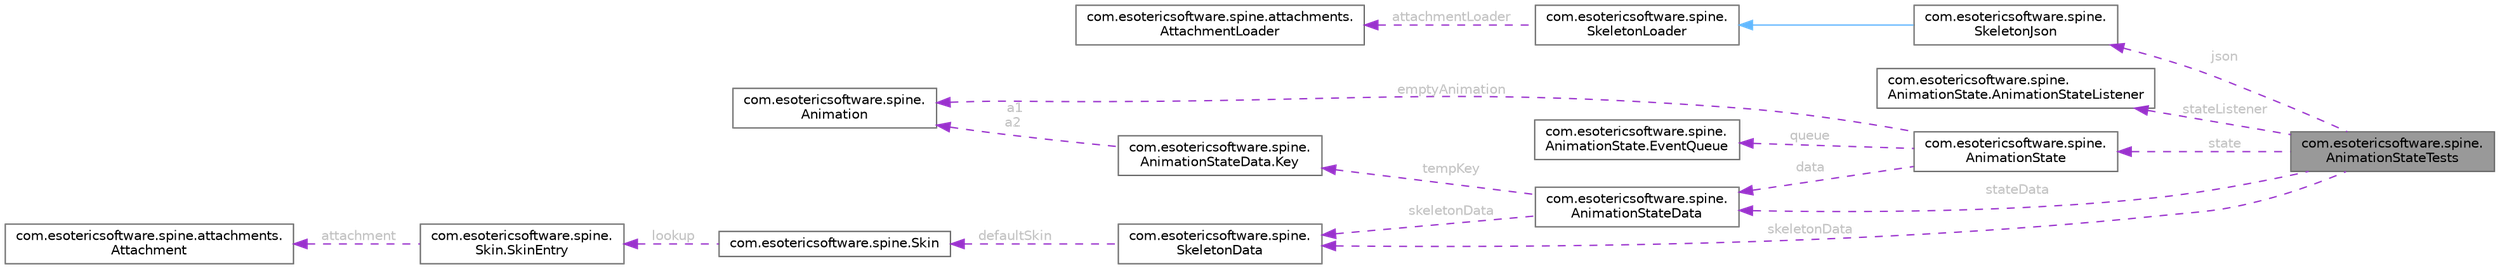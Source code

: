 digraph "com.esotericsoftware.spine.AnimationStateTests"
{
 // LATEX_PDF_SIZE
  bgcolor="transparent";
  edge [fontname=Helvetica,fontsize=10,labelfontname=Helvetica,labelfontsize=10];
  node [fontname=Helvetica,fontsize=10,shape=box,height=0.2,width=0.4];
  rankdir="LR";
  Node1 [id="Node000001",label="com.esotericsoftware.spine.\lAnimationStateTests",height=0.2,width=0.4,color="gray40", fillcolor="grey60", style="filled", fontcolor="black",tooltip=" "];
  Node2 -> Node1 [id="edge17_Node000001_Node000002",dir="back",color="darkorchid3",style="dashed",tooltip=" ",label=" json",fontcolor="grey" ];
  Node2 [id="Node000002",label="com.esotericsoftware.spine.\lSkeletonJson",height=0.2,width=0.4,color="gray40", fillcolor="white", style="filled",URL="$classcom_1_1esotericsoftware_1_1spine_1_1_skeleton_json.html",tooltip=" "];
  Node3 -> Node2 [id="edge18_Node000002_Node000003",dir="back",color="steelblue1",style="solid",tooltip=" "];
  Node3 [id="Node000003",label="com.esotericsoftware.spine.\lSkeletonLoader",height=0.2,width=0.4,color="gray40", fillcolor="white", style="filled",URL="$classcom_1_1esotericsoftware_1_1spine_1_1_skeleton_loader.html",tooltip=" "];
  Node4 -> Node3 [id="edge19_Node000003_Node000004",dir="back",color="darkorchid3",style="dashed",tooltip=" ",label=" attachmentLoader",fontcolor="grey" ];
  Node4 [id="Node000004",label="com.esotericsoftware.spine.attachments.\lAttachmentLoader",height=0.2,width=0.4,color="gray40", fillcolor="white", style="filled",URL="$interfacecom_1_1esotericsoftware_1_1spine_1_1attachments_1_1_attachment_loader.html",tooltip=" "];
  Node5 -> Node1 [id="edge20_Node000001_Node000005",dir="back",color="darkorchid3",style="dashed",tooltip=" ",label=" stateListener",fontcolor="grey" ];
  Node5 [id="Node000005",label="com.esotericsoftware.spine.\lAnimationState.AnimationStateListener",height=0.2,width=0.4,color="gray40", fillcolor="white", style="filled",URL="$interfacecom_1_1esotericsoftware_1_1spine_1_1_animation_state_1_1_animation_state_listener.html",tooltip=" "];
  Node6 -> Node1 [id="edge21_Node000001_Node000006",dir="back",color="darkorchid3",style="dashed",tooltip=" ",label=" skeletonData",fontcolor="grey" ];
  Node6 [id="Node000006",label="com.esotericsoftware.spine.\lSkeletonData",height=0.2,width=0.4,color="gray40", fillcolor="white", style="filled",URL="$classcom_1_1esotericsoftware_1_1spine_1_1_skeleton_data.html",tooltip=" "];
  Node7 -> Node6 [id="edge22_Node000006_Node000007",dir="back",color="darkorchid3",style="dashed",tooltip=" ",label=" defaultSkin",fontcolor="grey" ];
  Node7 [id="Node000007",label="com.esotericsoftware.spine.Skin",height=0.2,width=0.4,color="gray40", fillcolor="white", style="filled",URL="$classcom_1_1esotericsoftware_1_1spine_1_1_skin.html",tooltip=" "];
  Node8 -> Node7 [id="edge23_Node000007_Node000008",dir="back",color="darkorchid3",style="dashed",tooltip=" ",label=" lookup",fontcolor="grey" ];
  Node8 [id="Node000008",label="com.esotericsoftware.spine.\lSkin.SkinEntry",height=0.2,width=0.4,color="gray40", fillcolor="white", style="filled",URL="$classcom_1_1esotericsoftware_1_1spine_1_1_skin_1_1_skin_entry.html",tooltip=" "];
  Node9 -> Node8 [id="edge24_Node000008_Node000009",dir="back",color="darkorchid3",style="dashed",tooltip=" ",label=" attachment",fontcolor="grey" ];
  Node9 [id="Node000009",label="com.esotericsoftware.spine.attachments.\lAttachment",height=0.2,width=0.4,color="gray40", fillcolor="white", style="filled",URL="$classcom_1_1esotericsoftware_1_1spine_1_1attachments_1_1_attachment.html",tooltip=" "];
  Node10 -> Node1 [id="edge25_Node000001_Node000010",dir="back",color="darkorchid3",style="dashed",tooltip=" ",label=" stateData",fontcolor="grey" ];
  Node10 [id="Node000010",label="com.esotericsoftware.spine.\lAnimationStateData",height=0.2,width=0.4,color="gray40", fillcolor="white", style="filled",URL="$classcom_1_1esotericsoftware_1_1spine_1_1_animation_state_data.html",tooltip=" "];
  Node6 -> Node10 [id="edge26_Node000010_Node000006",dir="back",color="darkorchid3",style="dashed",tooltip=" ",label=" skeletonData",fontcolor="grey" ];
  Node11 -> Node10 [id="edge27_Node000010_Node000011",dir="back",color="darkorchid3",style="dashed",tooltip=" ",label=" tempKey",fontcolor="grey" ];
  Node11 [id="Node000011",label="com.esotericsoftware.spine.\lAnimationStateData.Key",height=0.2,width=0.4,color="gray40", fillcolor="white", style="filled",URL="$classcom_1_1esotericsoftware_1_1spine_1_1_animation_state_data_1_1_key.html",tooltip=" "];
  Node12 -> Node11 [id="edge28_Node000011_Node000012",dir="back",color="darkorchid3",style="dashed",tooltip=" ",label=" a1\na2",fontcolor="grey" ];
  Node12 [id="Node000012",label="com.esotericsoftware.spine.\lAnimation",height=0.2,width=0.4,color="gray40", fillcolor="white", style="filled",URL="$classcom_1_1esotericsoftware_1_1spine_1_1_animation.html",tooltip=" "];
  Node13 -> Node1 [id="edge29_Node000001_Node000013",dir="back",color="darkorchid3",style="dashed",tooltip=" ",label=" state",fontcolor="grey" ];
  Node13 [id="Node000013",label="com.esotericsoftware.spine.\lAnimationState",height=0.2,width=0.4,color="gray40", fillcolor="white", style="filled",URL="$classcom_1_1esotericsoftware_1_1spine_1_1_animation_state.html",tooltip=" "];
  Node12 -> Node13 [id="edge30_Node000013_Node000012",dir="back",color="darkorchid3",style="dashed",tooltip=" ",label=" emptyAnimation",fontcolor="grey" ];
  Node10 -> Node13 [id="edge31_Node000013_Node000010",dir="back",color="darkorchid3",style="dashed",tooltip=" ",label=" data",fontcolor="grey" ];
  Node14 -> Node13 [id="edge32_Node000013_Node000014",dir="back",color="darkorchid3",style="dashed",tooltip=" ",label=" queue",fontcolor="grey" ];
  Node14 [id="Node000014",label="com.esotericsoftware.spine.\lAnimationState.EventQueue",height=0.2,width=0.4,color="gray40", fillcolor="white", style="filled",URL="$classcom_1_1esotericsoftware_1_1spine_1_1_animation_state_1_1_event_queue.html",tooltip=" "];
}
